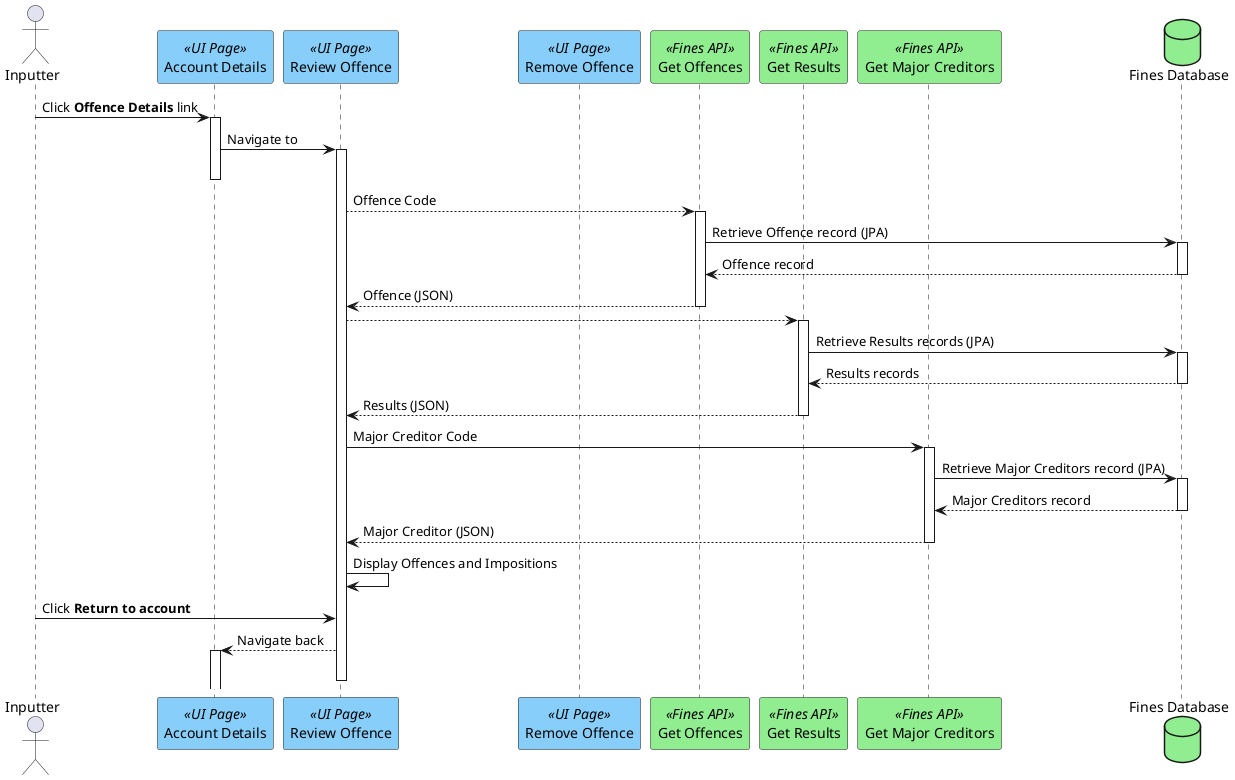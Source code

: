 @startuml
actor "Inputter" as user
participant "Account Details" as account <<UI Page>> #lightskyblue
participant "Review Offence" as revoff <<UI Page>> #lightskyblue
participant "Remove Offence" as remoff <<UI Page>> #lightskyblue
participant "Get Offences" as offences <<Fines API>> #lightgreen
participant "Get Results" as results <<Fines API>> #lightgreen
participant "Get Major Creditors" as majors <<Fines API>> #lightgreen
database "Fines Database" as db #lightgreen

user -> account ++ : Click <b>Offence Details</b> link
account -> revoff ++ : Navigate to 
deactivate account
revoff --> offences ++ : Offence Code
offences -> db ++ : Retrieve Offence record (JPA)
offences <-- db -- : Offence record
revoff <-- offences -- : Offence (JSON)
revoff --> results ++
results -> db ++ : Retrieve Results records (JPA)
results <-- db -- : Results records
revoff <-- results -- : Results (JSON)
revoff -> majors ++ : Major Creditor Code
majors -> db ++ : Retrieve Major Creditors record (JPA)
majors <-- db -- : Major Creditors record
revoff <-- majors -- : Major Creditor (JSON)
revoff -> revoff : Display Offences and Impositions
user -> revoff : Click <b>Return to account</b>
account <-- revoff ++ : Navigate back
deactivate revoff
@enduml
